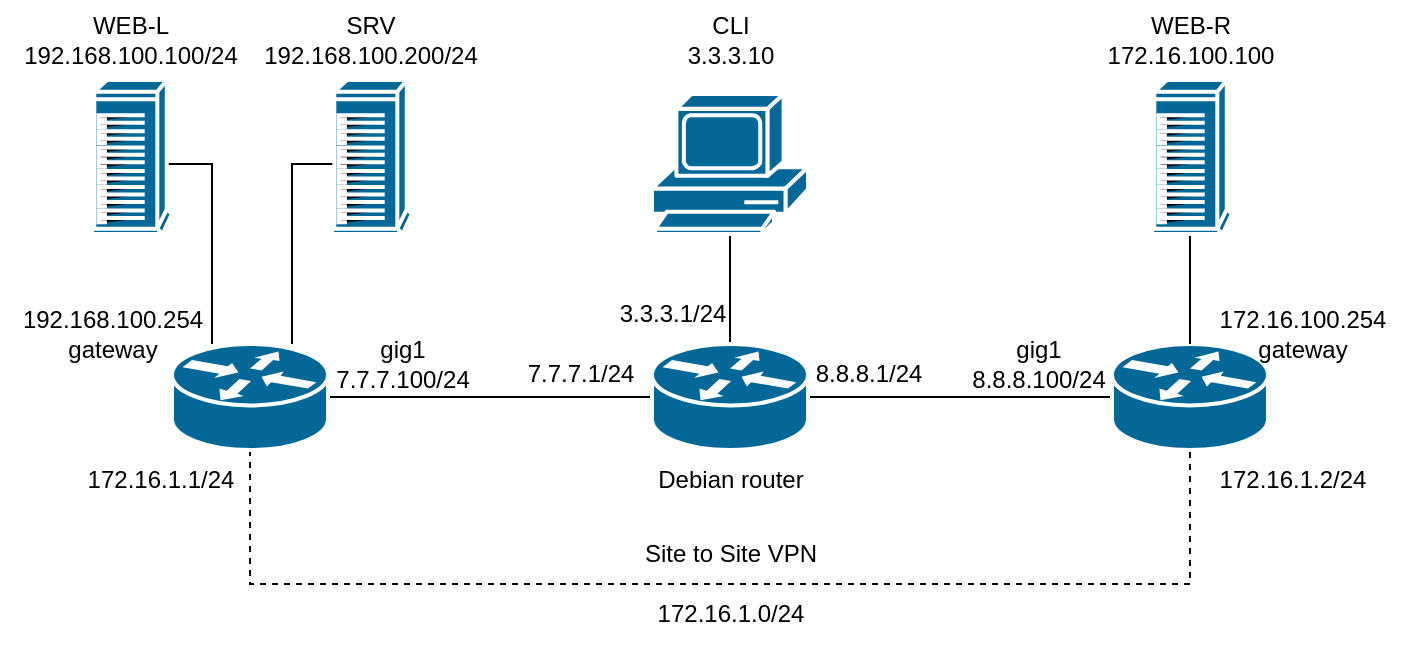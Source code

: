 <mxfile version="20.8.11" type="github">
  <diagram name="Page-1" id="c37626ed-c26b-45fb-9056-f9ebc6bb27b6">
    <mxGraphModel dx="2534" dy="792" grid="1" gridSize="10" guides="1" tooltips="1" connect="1" arrows="1" fold="1" page="1" pageScale="1" pageWidth="1100" pageHeight="850" background="none" math="0" shadow="0">
      <root>
        <mxCell id="0" />
        <mxCell id="1" parent="0" />
        <mxCell id="cbsFzE_4EXNrDvQyvvK7-247" style="edgeStyle=orthogonalEdgeStyle;rounded=0;orthogonalLoop=1;jettySize=auto;html=1;exitX=0.94;exitY=0.5;exitDx=0;exitDy=0;exitPerimeter=0;endArrow=none;endFill=0;" parent="1" source="cbsFzE_4EXNrDvQyvvK7-238" target="cbsFzE_4EXNrDvQyvvK7-240" edge="1">
          <mxGeometry relative="1" as="geometry">
            <Array as="points">
              <mxPoint x="78" y="390" />
              <mxPoint x="100" y="390" />
            </Array>
          </mxGeometry>
        </mxCell>
        <mxCell id="cbsFzE_4EXNrDvQyvvK7-238" value="" style="shape=mxgraph.cisco.computers_and_peripherals.ibm_tower;sketch=0;html=1;pointerEvents=1;dashed=0;fillColor=#036897;strokeColor=#ffffff;strokeWidth=2;verticalLabelPosition=bottom;verticalAlign=top;align=center;outlineConnect=0;" parent="1" vertex="1">
          <mxGeometry x="38" y="348" width="42" height="77" as="geometry" />
        </mxCell>
        <mxCell id="cbsFzE_4EXNrDvQyvvK7-248" style="edgeStyle=orthogonalEdgeStyle;rounded=0;orthogonalLoop=1;jettySize=auto;html=1;exitX=0.075;exitY=0.5;exitDx=0;exitDy=0;exitPerimeter=0;endArrow=none;endFill=0;" parent="1" source="cbsFzE_4EXNrDvQyvvK7-239" target="cbsFzE_4EXNrDvQyvvK7-240" edge="1">
          <mxGeometry relative="1" as="geometry">
            <Array as="points">
              <mxPoint x="161" y="390" />
              <mxPoint x="140" y="390" />
            </Array>
          </mxGeometry>
        </mxCell>
        <mxCell id="cbsFzE_4EXNrDvQyvvK7-239" value="" style="shape=mxgraph.cisco.computers_and_peripherals.ibm_tower;sketch=0;html=1;pointerEvents=1;dashed=0;fillColor=#036897;strokeColor=#ffffff;strokeWidth=2;verticalLabelPosition=bottom;verticalAlign=top;align=center;outlineConnect=0;" parent="1" vertex="1">
          <mxGeometry x="158" y="348" width="42" height="77" as="geometry" />
        </mxCell>
        <mxCell id="cbsFzE_4EXNrDvQyvvK7-249" style="edgeStyle=orthogonalEdgeStyle;rounded=0;orthogonalLoop=1;jettySize=auto;html=1;exitX=1;exitY=0.5;exitDx=0;exitDy=0;exitPerimeter=0;entryX=0;entryY=0.5;entryDx=0;entryDy=0;entryPerimeter=0;endArrow=none;endFill=0;" parent="1" source="cbsFzE_4EXNrDvQyvvK7-240" target="cbsFzE_4EXNrDvQyvvK7-242" edge="1">
          <mxGeometry relative="1" as="geometry" />
        </mxCell>
        <mxCell id="cbsFzE_4EXNrDvQyvvK7-266" style="edgeStyle=orthogonalEdgeStyle;rounded=0;orthogonalLoop=1;jettySize=auto;html=1;exitX=0.5;exitY=1;exitDx=0;exitDy=0;exitPerimeter=0;entryX=0.5;entryY=1;entryDx=0;entryDy=0;entryPerimeter=0;endArrow=none;endFill=0;dashed=1;" parent="1" source="cbsFzE_4EXNrDvQyvvK7-240" target="cbsFzE_4EXNrDvQyvvK7-243" edge="1">
          <mxGeometry relative="1" as="geometry">
            <Array as="points">
              <mxPoint x="119" y="600" />
              <mxPoint x="589" y="600" />
            </Array>
          </mxGeometry>
        </mxCell>
        <mxCell id="cbsFzE_4EXNrDvQyvvK7-240" value="" style="shape=mxgraph.cisco.routers.router;sketch=0;html=1;pointerEvents=1;dashed=0;fillColor=#036897;strokeColor=#ffffff;strokeWidth=2;verticalLabelPosition=bottom;verticalAlign=top;align=center;outlineConnect=0;" parent="1" vertex="1">
          <mxGeometry x="80" y="480" width="78" height="53" as="geometry" />
        </mxCell>
        <mxCell id="cbsFzE_4EXNrDvQyvvK7-251" style="edgeStyle=orthogonalEdgeStyle;rounded=0;orthogonalLoop=1;jettySize=auto;html=1;exitX=0.5;exitY=1;exitDx=0;exitDy=0;exitPerimeter=0;entryX=0.5;entryY=0;entryDx=0;entryDy=0;entryPerimeter=0;endArrow=none;endFill=0;" parent="1" source="cbsFzE_4EXNrDvQyvvK7-241" target="cbsFzE_4EXNrDvQyvvK7-242" edge="1">
          <mxGeometry relative="1" as="geometry" />
        </mxCell>
        <mxCell id="cbsFzE_4EXNrDvQyvvK7-241" value="" style="shape=mxgraph.cisco.computers_and_peripherals.pc;sketch=0;html=1;pointerEvents=1;dashed=0;fillColor=#036897;strokeColor=#ffffff;strokeWidth=2;verticalLabelPosition=bottom;verticalAlign=top;align=center;outlineConnect=0;" parent="1" vertex="1">
          <mxGeometry x="320" y="355" width="78" height="70" as="geometry" />
        </mxCell>
        <mxCell id="cbsFzE_4EXNrDvQyvvK7-250" style="edgeStyle=orthogonalEdgeStyle;rounded=0;orthogonalLoop=1;jettySize=auto;html=1;exitX=1;exitY=0.5;exitDx=0;exitDy=0;exitPerimeter=0;entryX=0;entryY=0.5;entryDx=0;entryDy=0;entryPerimeter=0;endArrow=none;endFill=0;" parent="1" source="cbsFzE_4EXNrDvQyvvK7-242" target="cbsFzE_4EXNrDvQyvvK7-243" edge="1">
          <mxGeometry relative="1" as="geometry" />
        </mxCell>
        <mxCell id="cbsFzE_4EXNrDvQyvvK7-242" value="" style="shape=mxgraph.cisco.routers.router;sketch=0;html=1;pointerEvents=1;dashed=0;fillColor=#036897;strokeColor=#ffffff;strokeWidth=2;verticalLabelPosition=bottom;verticalAlign=top;align=center;outlineConnect=0;" parent="1" vertex="1">
          <mxGeometry x="320" y="480" width="78" height="53" as="geometry" />
        </mxCell>
        <mxCell id="cbsFzE_4EXNrDvQyvvK7-243" value="" style="shape=mxgraph.cisco.routers.router;sketch=0;html=1;pointerEvents=1;dashed=0;fillColor=#036897;strokeColor=#ffffff;strokeWidth=2;verticalLabelPosition=bottom;verticalAlign=top;align=center;outlineConnect=0;" parent="1" vertex="1">
          <mxGeometry x="550" y="480" width="78" height="53" as="geometry" />
        </mxCell>
        <mxCell id="cbsFzE_4EXNrDvQyvvK7-252" style="edgeStyle=orthogonalEdgeStyle;rounded=0;orthogonalLoop=1;jettySize=auto;html=1;exitX=0.5;exitY=1;exitDx=0;exitDy=0;exitPerimeter=0;entryX=0.5;entryY=0;entryDx=0;entryDy=0;entryPerimeter=0;endArrow=none;endFill=0;" parent="1" source="cbsFzE_4EXNrDvQyvvK7-245" target="cbsFzE_4EXNrDvQyvvK7-243" edge="1">
          <mxGeometry relative="1" as="geometry" />
        </mxCell>
        <mxCell id="cbsFzE_4EXNrDvQyvvK7-245" value="" style="shape=mxgraph.cisco.computers_and_peripherals.ibm_tower;sketch=0;html=1;pointerEvents=1;dashed=0;fillColor=#036897;strokeColor=#ffffff;strokeWidth=2;verticalLabelPosition=bottom;verticalAlign=top;align=center;outlineConnect=0;" parent="1" vertex="1">
          <mxGeometry x="568" y="348" width="42" height="77" as="geometry" />
        </mxCell>
        <mxCell id="cbsFzE_4EXNrDvQyvvK7-253" value="gig1&lt;br&gt;7.7.7.100/24" style="text;html=1;align=center;verticalAlign=middle;resizable=0;points=[];autosize=1;strokeColor=none;fillColor=none;" parent="1" vertex="1">
          <mxGeometry x="150" y="470" width="90" height="40" as="geometry" />
        </mxCell>
        <mxCell id="cbsFzE_4EXNrDvQyvvK7-254" value="WEB-L&lt;br&gt;192.168.100.100/24" style="text;html=1;align=center;verticalAlign=middle;resizable=0;points=[];autosize=1;strokeColor=none;fillColor=none;" parent="1" vertex="1">
          <mxGeometry x="-6" y="308" width="130" height="40" as="geometry" />
        </mxCell>
        <mxCell id="cbsFzE_4EXNrDvQyvvK7-255" value="SRV&lt;br&gt;192.168.100.200/24" style="text;html=1;align=center;verticalAlign=middle;resizable=0;points=[];autosize=1;strokeColor=none;fillColor=none;" parent="1" vertex="1">
          <mxGeometry x="114" y="308" width="130" height="40" as="geometry" />
        </mxCell>
        <mxCell id="cbsFzE_4EXNrDvQyvvK7-256" value="7.7.7.1/24" style="text;html=1;align=center;verticalAlign=middle;resizable=0;points=[];autosize=1;strokeColor=none;fillColor=none;" parent="1" vertex="1">
          <mxGeometry x="244" y="480" width="80" height="30" as="geometry" />
        </mxCell>
        <mxCell id="cbsFzE_4EXNrDvQyvvK7-257" value="3.3.3.1/24" style="text;html=1;align=center;verticalAlign=middle;resizable=0;points=[];autosize=1;strokeColor=none;fillColor=none;" parent="1" vertex="1">
          <mxGeometry x="290" y="450" width="80" height="30" as="geometry" />
        </mxCell>
        <mxCell id="cbsFzE_4EXNrDvQyvvK7-259" value="8.8.8.1/24" style="text;html=1;align=center;verticalAlign=middle;resizable=0;points=[];autosize=1;strokeColor=none;fillColor=none;" parent="1" vertex="1">
          <mxGeometry x="388" y="480" width="80" height="30" as="geometry" />
        </mxCell>
        <mxCell id="cbsFzE_4EXNrDvQyvvK7-260" value="CLI&lt;br&gt;3.3.3.10" style="text;html=1;align=center;verticalAlign=middle;resizable=0;points=[];autosize=1;strokeColor=none;fillColor=none;" parent="1" vertex="1">
          <mxGeometry x="324" y="308" width="70" height="40" as="geometry" />
        </mxCell>
        <mxCell id="cbsFzE_4EXNrDvQyvvK7-261" value="Debian router" style="text;html=1;align=center;verticalAlign=middle;resizable=0;points=[];autosize=1;strokeColor=none;fillColor=none;" parent="1" vertex="1">
          <mxGeometry x="309" y="533" width="100" height="30" as="geometry" />
        </mxCell>
        <mxCell id="cbsFzE_4EXNrDvQyvvK7-262" value="gig1&lt;br&gt;8.8.8.100/24" style="text;html=1;align=center;verticalAlign=middle;resizable=0;points=[];autosize=1;strokeColor=none;fillColor=none;" parent="1" vertex="1">
          <mxGeometry x="468" y="470" width="90" height="40" as="geometry" />
        </mxCell>
        <mxCell id="cbsFzE_4EXNrDvQyvvK7-263" value="WEB-R&lt;br&gt;172.16.100.100" style="text;html=1;align=center;verticalAlign=middle;resizable=0;points=[];autosize=1;strokeColor=none;fillColor=none;" parent="1" vertex="1">
          <mxGeometry x="534" y="308" width="110" height="40" as="geometry" />
        </mxCell>
        <mxCell id="cbsFzE_4EXNrDvQyvvK7-264" value="192.168.100.254&lt;br&gt;gateway" style="text;html=1;align=center;verticalAlign=middle;resizable=0;points=[];autosize=1;strokeColor=none;fillColor=none;" parent="1" vertex="1">
          <mxGeometry x="-5" y="455" width="110" height="40" as="geometry" />
        </mxCell>
        <mxCell id="cbsFzE_4EXNrDvQyvvK7-265" value="172.16.100.254&lt;br&gt;gateway" style="text;html=1;align=center;verticalAlign=middle;resizable=0;points=[];autosize=1;strokeColor=none;fillColor=none;" parent="1" vertex="1">
          <mxGeometry x="590" y="455" width="110" height="40" as="geometry" />
        </mxCell>
        <mxCell id="cbsFzE_4EXNrDvQyvvK7-267" value="Site to Site VPN" style="text;html=1;align=center;verticalAlign=middle;resizable=0;points=[];autosize=1;strokeColor=none;fillColor=none;" parent="1" vertex="1">
          <mxGeometry x="304" y="570" width="110" height="30" as="geometry" />
        </mxCell>
        <mxCell id="cbsFzE_4EXNrDvQyvvK7-268" value="172.16.1.1/24" style="text;html=1;align=center;verticalAlign=middle;resizable=0;points=[];autosize=1;strokeColor=none;fillColor=none;" parent="1" vertex="1">
          <mxGeometry x="24" y="533" width="100" height="30" as="geometry" />
        </mxCell>
        <mxCell id="cbsFzE_4EXNrDvQyvvK7-269" value="172.16.1.2/24" style="text;html=1;align=center;verticalAlign=middle;resizable=0;points=[];autosize=1;strokeColor=none;fillColor=none;" parent="1" vertex="1">
          <mxGeometry x="590" y="533" width="100" height="30" as="geometry" />
        </mxCell>
        <mxCell id="cbsFzE_4EXNrDvQyvvK7-270" value="172.16.1.0/24" style="text;html=1;align=center;verticalAlign=middle;resizable=0;points=[];autosize=1;strokeColor=none;fillColor=none;" parent="1" vertex="1">
          <mxGeometry x="309" y="600" width="100" height="30" as="geometry" />
        </mxCell>
      </root>
    </mxGraphModel>
  </diagram>
</mxfile>
